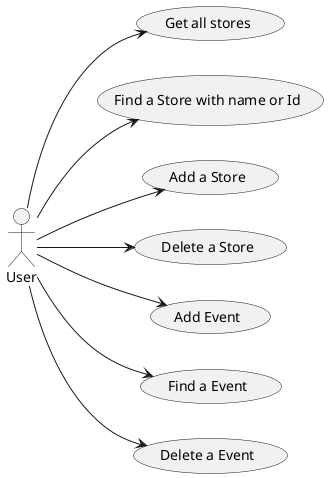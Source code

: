 @startuml
left to right direction
User --> (Get all stores)
User --> (Find a Store with name or Id)
User --> (Add a Store)
User --> (Delete a Store)
User --> (Add Event)
User --> (Find a Event)
User --> (Delete a Event)
@enduml